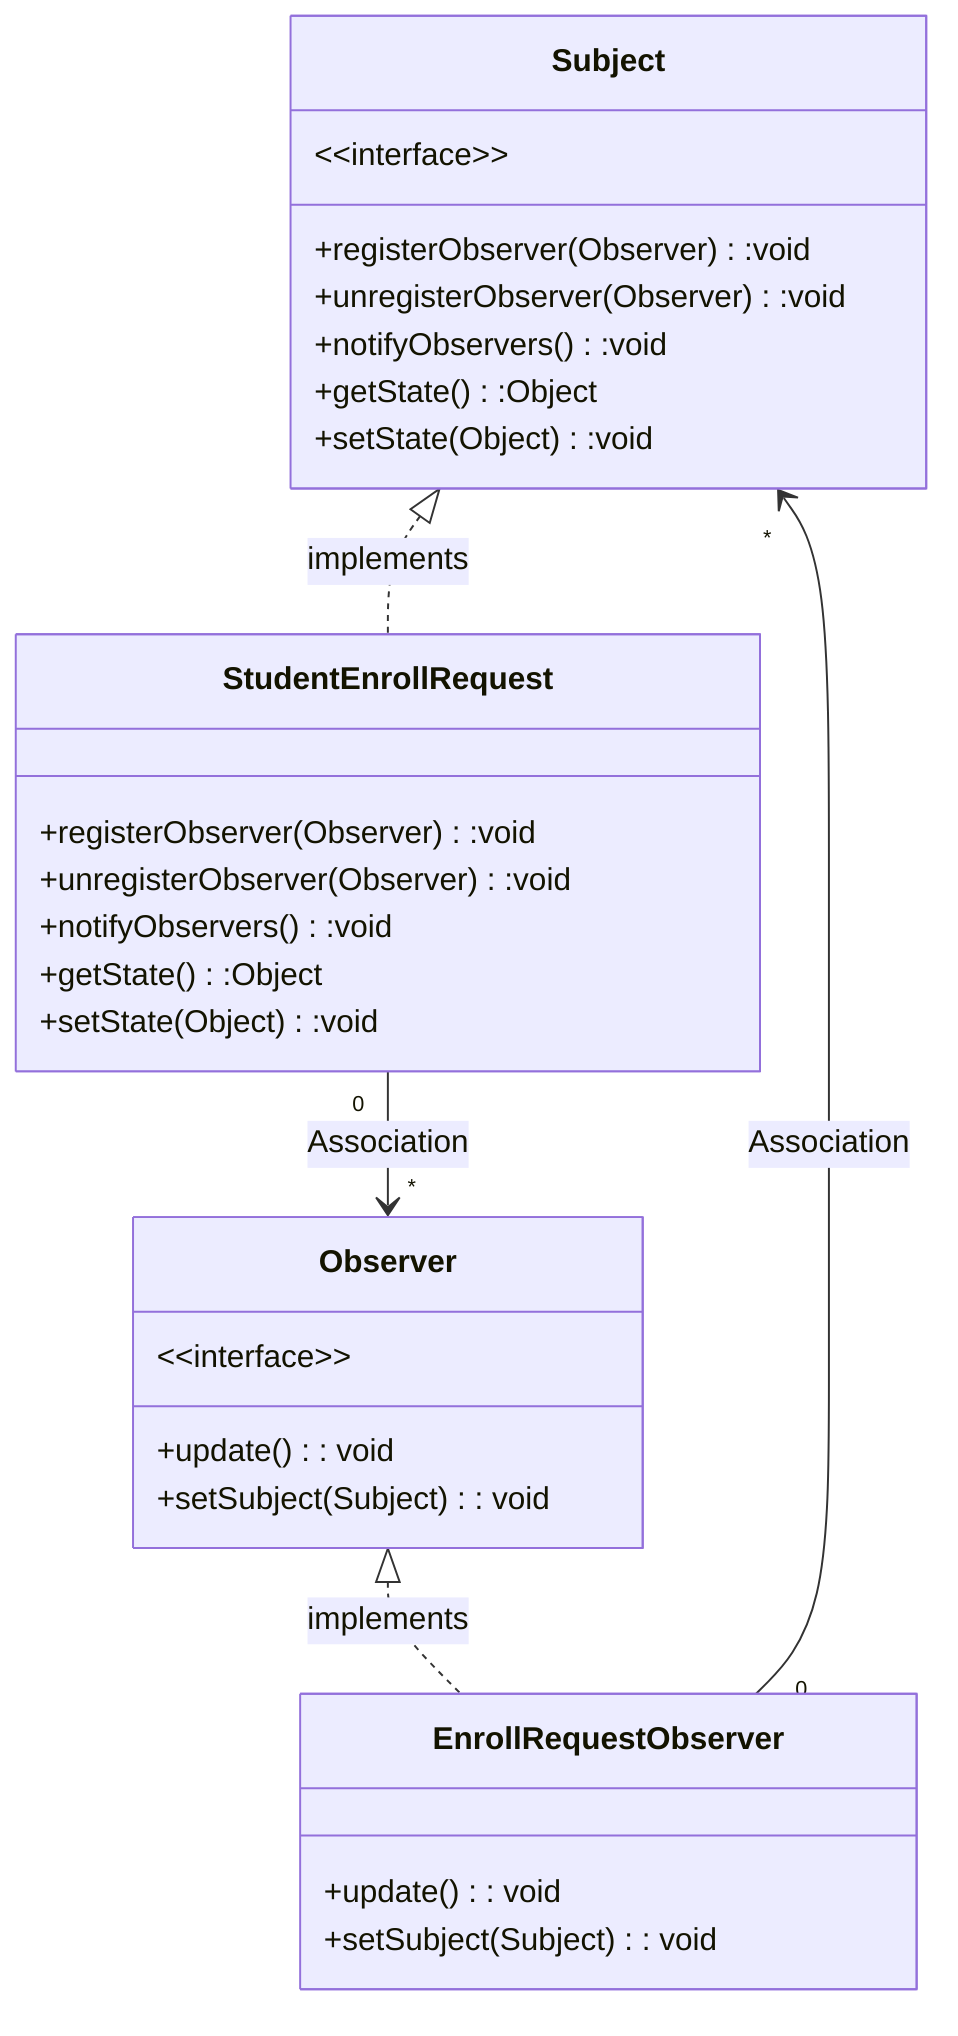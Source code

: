 classDiagram
    Subject <|.. StudentEnrollRequest: implements
    Observer <|.. EnrollRequestObserver: implements
    StudentEnrollRequest "0" --> "*" Observer : Association
    EnrollRequestObserver "0" --> "*" Subject : Association
    class Observer{
        &lt;&lt;interface&gt;&gt;
        +update(): void
        +setSubject(Subject): void
    }
    class EnrollRequestObserver{
        +update(): void
        +setSubject(Subject): void
    }
    class Subject{
        &lt;&lt;interface&gt;&gt;
        +registerObserver(Observer):void
        +unregisterObserver(Observer):void
        +notifyObservers():void
        +getState():Object
        +setState(Object):void
    }
    class StudentEnrollRequest{
        +registerObserver(Observer):void
        +unregisterObserver(Observer):void
        +notifyObservers():void
        +getState():Object
        +setState(Object):void
    }
